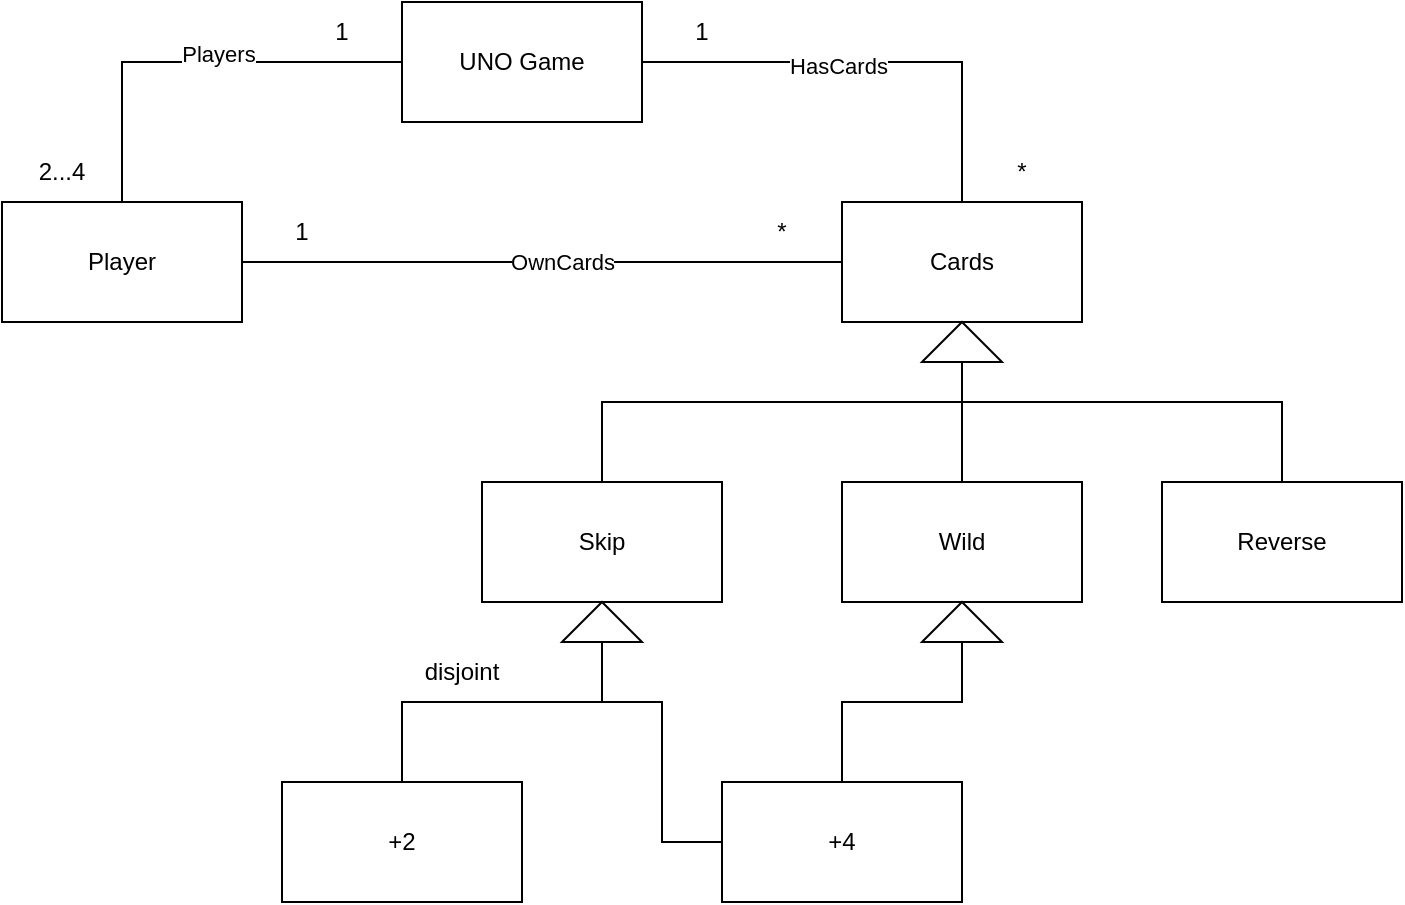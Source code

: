 <mxfile version="22.0.4" type="github">
  <diagram name="第 1 页" id="Cf7tm69LlF6xcBjuBH4J">
    <mxGraphModel dx="878" dy="509" grid="1" gridSize="10" guides="1" tooltips="1" connect="1" arrows="1" fold="1" page="1" pageScale="1" pageWidth="827" pageHeight="1169" math="0" shadow="0">
      <root>
        <mxCell id="0" />
        <mxCell id="1" parent="0" />
        <mxCell id="yTrIBxQPXIYnZq7uZn1L-1" value="Player" style="rounded=0;whiteSpace=wrap;html=1;" vertex="1" parent="1">
          <mxGeometry x="90" y="250" width="120" height="60" as="geometry" />
        </mxCell>
        <mxCell id="yTrIBxQPXIYnZq7uZn1L-2" value="UNO Game" style="rounded=0;whiteSpace=wrap;html=1;" vertex="1" parent="1">
          <mxGeometry x="290" y="150" width="120" height="60" as="geometry" />
        </mxCell>
        <mxCell id="yTrIBxQPXIYnZq7uZn1L-3" value="Cards" style="rounded=0;whiteSpace=wrap;html=1;" vertex="1" parent="1">
          <mxGeometry x="510" y="250" width="120" height="60" as="geometry" />
        </mxCell>
        <mxCell id="yTrIBxQPXIYnZq7uZn1L-4" value="Skip" style="rounded=0;whiteSpace=wrap;html=1;" vertex="1" parent="1">
          <mxGeometry x="330" y="390" width="120" height="60" as="geometry" />
        </mxCell>
        <mxCell id="yTrIBxQPXIYnZq7uZn1L-5" value="Wild" style="rounded=0;whiteSpace=wrap;html=1;" vertex="1" parent="1">
          <mxGeometry x="510" y="390" width="120" height="60" as="geometry" />
        </mxCell>
        <mxCell id="yTrIBxQPXIYnZq7uZn1L-6" value="Reverse" style="rounded=0;whiteSpace=wrap;html=1;" vertex="1" parent="1">
          <mxGeometry x="670" y="390" width="120" height="60" as="geometry" />
        </mxCell>
        <mxCell id="yTrIBxQPXIYnZq7uZn1L-7" value="+2" style="rounded=0;whiteSpace=wrap;html=1;" vertex="1" parent="1">
          <mxGeometry x="230" y="540" width="120" height="60" as="geometry" />
        </mxCell>
        <mxCell id="yTrIBxQPXIYnZq7uZn1L-8" value="+4" style="rounded=0;whiteSpace=wrap;html=1;" vertex="1" parent="1">
          <mxGeometry x="450" y="540" width="120" height="60" as="geometry" />
        </mxCell>
        <mxCell id="yTrIBxQPXIYnZq7uZn1L-9" value="" style="endArrow=none;html=1;rounded=0;exitX=0.5;exitY=0;exitDx=0;exitDy=0;entryX=0;entryY=0.5;entryDx=0;entryDy=0;" edge="1" parent="1" source="yTrIBxQPXIYnZq7uZn1L-1" target="yTrIBxQPXIYnZq7uZn1L-2">
          <mxGeometry width="50" height="50" relative="1" as="geometry">
            <mxPoint x="440" y="410" as="sourcePoint" />
            <mxPoint x="490" y="360" as="targetPoint" />
            <Array as="points">
              <mxPoint x="150" y="180" />
            </Array>
          </mxGeometry>
        </mxCell>
        <mxCell id="yTrIBxQPXIYnZq7uZn1L-10" value="Players" style="edgeLabel;html=1;align=center;verticalAlign=middle;resizable=0;points=[];" vertex="1" connectable="0" parent="yTrIBxQPXIYnZq7uZn1L-9">
          <mxGeometry x="0.125" y="4" relative="1" as="geometry">
            <mxPoint as="offset" />
          </mxGeometry>
        </mxCell>
        <mxCell id="yTrIBxQPXIYnZq7uZn1L-11" value="" style="endArrow=none;html=1;rounded=0;entryX=1;entryY=0.5;entryDx=0;entryDy=0;exitX=0.5;exitY=0;exitDx=0;exitDy=0;" edge="1" parent="1" source="yTrIBxQPXIYnZq7uZn1L-3" target="yTrIBxQPXIYnZq7uZn1L-2">
          <mxGeometry width="50" height="50" relative="1" as="geometry">
            <mxPoint x="440" y="410" as="sourcePoint" />
            <mxPoint x="490" y="360" as="targetPoint" />
            <Array as="points">
              <mxPoint x="570" y="180" />
            </Array>
          </mxGeometry>
        </mxCell>
        <mxCell id="yTrIBxQPXIYnZq7uZn1L-12" value="HasCards" style="edgeLabel;html=1;align=center;verticalAlign=middle;resizable=0;points=[];" vertex="1" connectable="0" parent="yTrIBxQPXIYnZq7uZn1L-11">
          <mxGeometry x="0.152" y="2" relative="1" as="geometry">
            <mxPoint as="offset" />
          </mxGeometry>
        </mxCell>
        <mxCell id="yTrIBxQPXIYnZq7uZn1L-13" value="" style="endArrow=none;html=1;rounded=0;entryX=0;entryY=0.5;entryDx=0;entryDy=0;exitX=1;exitY=0.5;exitDx=0;exitDy=0;" edge="1" parent="1" source="yTrIBxQPXIYnZq7uZn1L-1" target="yTrIBxQPXIYnZq7uZn1L-3">
          <mxGeometry width="50" height="50" relative="1" as="geometry">
            <mxPoint x="200" y="330" as="sourcePoint" />
            <mxPoint x="250" y="280" as="targetPoint" />
          </mxGeometry>
        </mxCell>
        <mxCell id="yTrIBxQPXIYnZq7uZn1L-15" value="OwnCards" style="edgeLabel;html=1;align=center;verticalAlign=middle;resizable=0;points=[];" vertex="1" connectable="0" parent="yTrIBxQPXIYnZq7uZn1L-13">
          <mxGeometry x="0.066" relative="1" as="geometry">
            <mxPoint as="offset" />
          </mxGeometry>
        </mxCell>
        <mxCell id="yTrIBxQPXIYnZq7uZn1L-17" value="" style="triangle;whiteSpace=wrap;html=1;rotation=-90;" vertex="1" parent="1">
          <mxGeometry x="560" y="300" width="20" height="40" as="geometry" />
        </mxCell>
        <mxCell id="yTrIBxQPXIYnZq7uZn1L-18" value="" style="endArrow=none;html=1;rounded=0;exitX=0.5;exitY=0;exitDx=0;exitDy=0;entryX=0.5;entryY=0;entryDx=0;entryDy=0;" edge="1" parent="1" source="yTrIBxQPXIYnZq7uZn1L-4" target="yTrIBxQPXIYnZq7uZn1L-6">
          <mxGeometry width="50" height="50" relative="1" as="geometry">
            <mxPoint x="460" y="410" as="sourcePoint" />
            <mxPoint x="510" y="360" as="targetPoint" />
            <Array as="points">
              <mxPoint x="390" y="350" />
              <mxPoint x="730" y="350" />
            </Array>
          </mxGeometry>
        </mxCell>
        <mxCell id="yTrIBxQPXIYnZq7uZn1L-19" value="" style="endArrow=none;html=1;rounded=0;entryX=0;entryY=0.5;entryDx=0;entryDy=0;exitX=0.5;exitY=0;exitDx=0;exitDy=0;" edge="1" parent="1" source="yTrIBxQPXIYnZq7uZn1L-5" target="yTrIBxQPXIYnZq7uZn1L-17">
          <mxGeometry width="50" height="50" relative="1" as="geometry">
            <mxPoint x="440" y="410" as="sourcePoint" />
            <mxPoint x="490" y="360" as="targetPoint" />
          </mxGeometry>
        </mxCell>
        <mxCell id="yTrIBxQPXIYnZq7uZn1L-20" value="" style="triangle;whiteSpace=wrap;html=1;rotation=-90;" vertex="1" parent="1">
          <mxGeometry x="560" y="440" width="20" height="40" as="geometry" />
        </mxCell>
        <mxCell id="yTrIBxQPXIYnZq7uZn1L-21" value="" style="triangle;whiteSpace=wrap;html=1;rotation=-90;" vertex="1" parent="1">
          <mxGeometry x="380" y="440" width="20" height="40" as="geometry" />
        </mxCell>
        <mxCell id="yTrIBxQPXIYnZq7uZn1L-25" value="" style="endArrow=none;html=1;rounded=0;entryX=0;entryY=0.5;entryDx=0;entryDy=0;exitX=0.5;exitY=0;exitDx=0;exitDy=0;" edge="1" parent="1" source="yTrIBxQPXIYnZq7uZn1L-8" target="yTrIBxQPXIYnZq7uZn1L-20">
          <mxGeometry width="50" height="50" relative="1" as="geometry">
            <mxPoint x="440" y="410" as="sourcePoint" />
            <mxPoint x="490" y="360" as="targetPoint" />
            <Array as="points">
              <mxPoint x="510" y="500" />
              <mxPoint x="570" y="500" />
            </Array>
          </mxGeometry>
        </mxCell>
        <mxCell id="yTrIBxQPXIYnZq7uZn1L-26" value="" style="endArrow=none;html=1;rounded=0;exitX=0.5;exitY=0;exitDx=0;exitDy=0;entryX=0;entryY=0.5;entryDx=0;entryDy=0;" edge="1" parent="1" source="yTrIBxQPXIYnZq7uZn1L-7" target="yTrIBxQPXIYnZq7uZn1L-8">
          <mxGeometry width="50" height="50" relative="1" as="geometry">
            <mxPoint x="440" y="410" as="sourcePoint" />
            <mxPoint x="490" y="360" as="targetPoint" />
            <Array as="points">
              <mxPoint x="290" y="500" />
              <mxPoint x="420" y="500" />
              <mxPoint x="420" y="570" />
            </Array>
          </mxGeometry>
        </mxCell>
        <mxCell id="yTrIBxQPXIYnZq7uZn1L-27" value="" style="endArrow=none;html=1;rounded=0;entryX=0;entryY=0.5;entryDx=0;entryDy=0;" edge="1" parent="1" target="yTrIBxQPXIYnZq7uZn1L-21">
          <mxGeometry width="50" height="50" relative="1" as="geometry">
            <mxPoint x="390" y="500" as="sourcePoint" />
            <mxPoint x="460" y="480" as="targetPoint" />
            <Array as="points" />
          </mxGeometry>
        </mxCell>
        <mxCell id="yTrIBxQPXIYnZq7uZn1L-31" value="*" style="text;html=1;strokeColor=none;fillColor=none;align=center;verticalAlign=middle;whiteSpace=wrap;rounded=0;" vertex="1" parent="1">
          <mxGeometry x="570" y="220" width="60" height="30" as="geometry" />
        </mxCell>
        <mxCell id="yTrIBxQPXIYnZq7uZn1L-32" value="*" style="text;html=1;strokeColor=none;fillColor=none;align=center;verticalAlign=middle;whiteSpace=wrap;rounded=0;" vertex="1" parent="1">
          <mxGeometry x="450" y="250" width="60" height="30" as="geometry" />
        </mxCell>
        <mxCell id="yTrIBxQPXIYnZq7uZn1L-33" value="disjoint" style="text;html=1;strokeColor=none;fillColor=none;align=center;verticalAlign=middle;whiteSpace=wrap;rounded=0;" vertex="1" parent="1">
          <mxGeometry x="290" y="470" width="60" height="30" as="geometry" />
        </mxCell>
        <mxCell id="yTrIBxQPXIYnZq7uZn1L-34" value="1" style="text;html=1;strokeColor=none;fillColor=none;align=center;verticalAlign=middle;whiteSpace=wrap;rounded=0;" vertex="1" parent="1">
          <mxGeometry x="410" y="150" width="60" height="30" as="geometry" />
        </mxCell>
        <mxCell id="yTrIBxQPXIYnZq7uZn1L-35" value="1" style="text;html=1;strokeColor=none;fillColor=none;align=center;verticalAlign=middle;whiteSpace=wrap;rounded=0;" vertex="1" parent="1">
          <mxGeometry x="230" y="150" width="60" height="30" as="geometry" />
        </mxCell>
        <mxCell id="yTrIBxQPXIYnZq7uZn1L-36" value="1" style="text;html=1;strokeColor=none;fillColor=none;align=center;verticalAlign=middle;whiteSpace=wrap;rounded=0;" vertex="1" parent="1">
          <mxGeometry x="210" y="250" width="60" height="30" as="geometry" />
        </mxCell>
        <mxCell id="yTrIBxQPXIYnZq7uZn1L-37" value="2...4" style="text;html=1;strokeColor=none;fillColor=none;align=center;verticalAlign=middle;whiteSpace=wrap;rounded=0;" vertex="1" parent="1">
          <mxGeometry x="90" y="220" width="60" height="30" as="geometry" />
        </mxCell>
      </root>
    </mxGraphModel>
  </diagram>
</mxfile>
